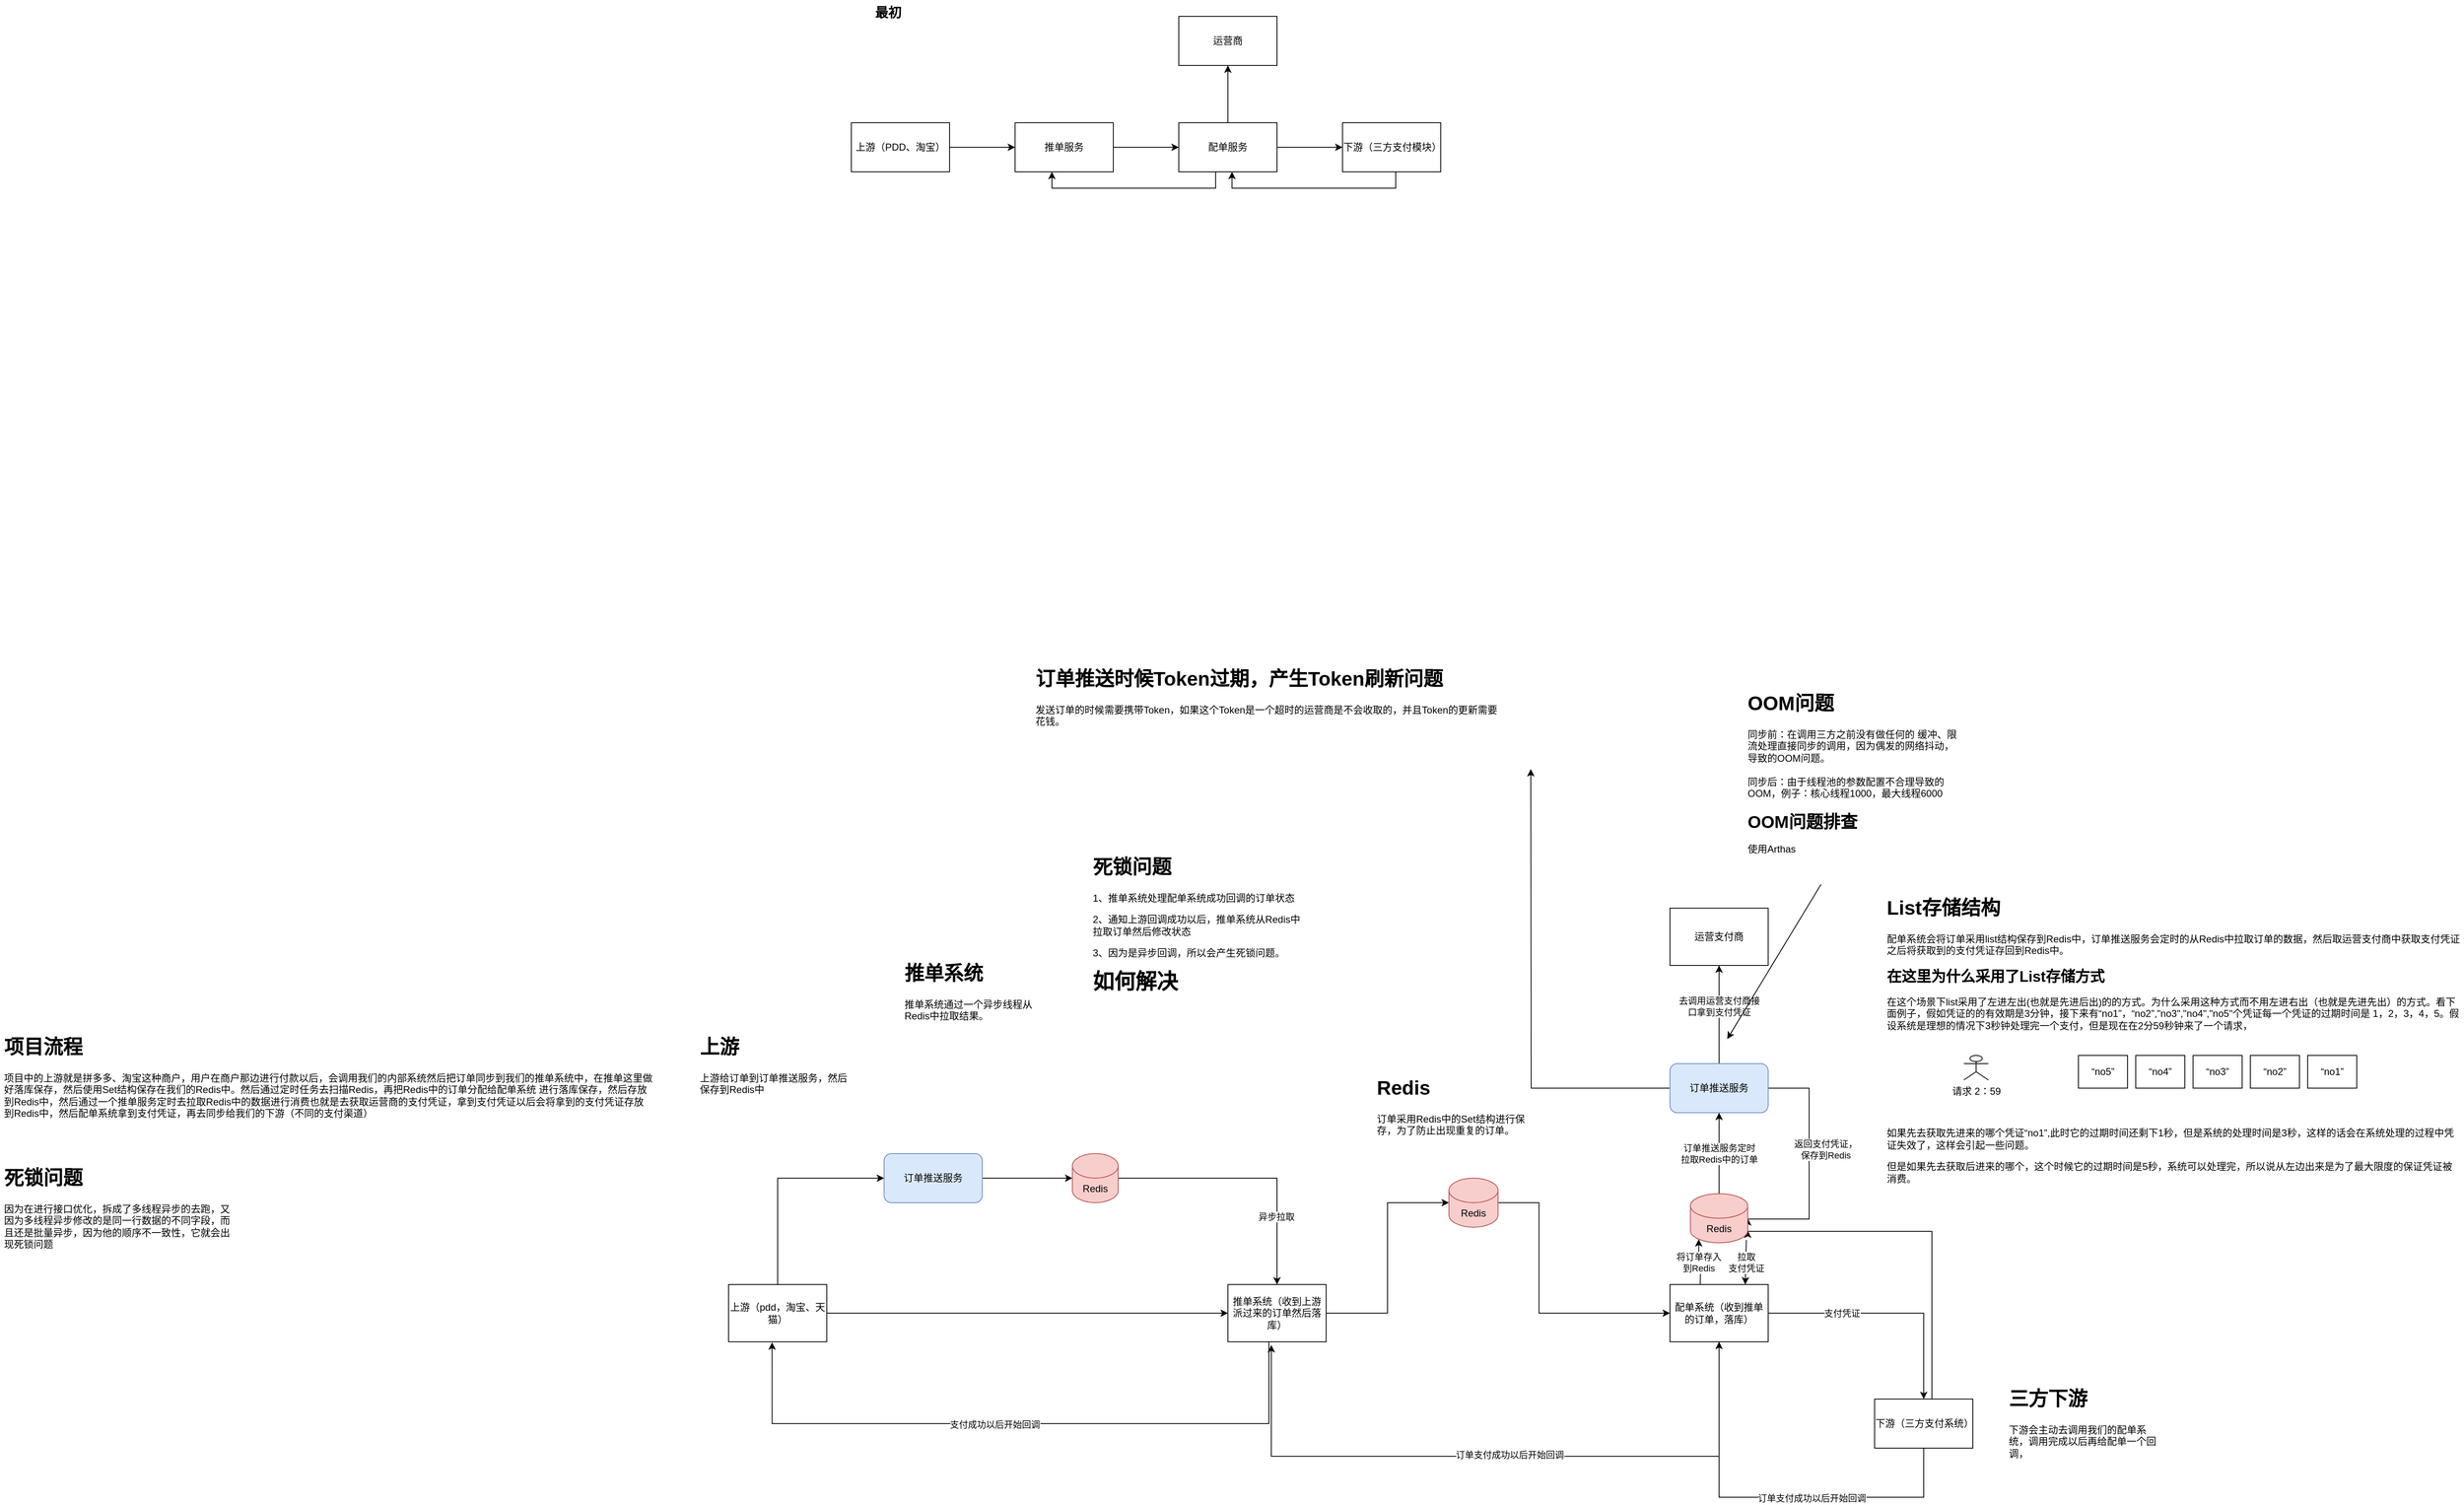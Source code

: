 <mxfile version="21.1.7" type="github">
  <diagram name="第 1 页" id="uLm2FXyUYoYFo3uHgV7U">
    <mxGraphModel dx="2704" dy="1718" grid="1" gridSize="10" guides="1" tooltips="1" connect="1" arrows="1" fold="1" page="1" pageScale="1" pageWidth="827" pageHeight="1169" math="0" shadow="0">
      <root>
        <mxCell id="0" />
        <mxCell id="1" parent="0" />
        <mxCell id="qJ08ZY0-j0J5e2I6gDsd-131" style="edgeStyle=orthogonalEdgeStyle;rounded=0;orthogonalLoop=1;jettySize=auto;html=1;entryX=0;entryY=0.5;entryDx=0;entryDy=0;" parent="1" source="qJ08ZY0-j0J5e2I6gDsd-43" target="qJ08ZY0-j0J5e2I6gDsd-52" edge="1">
          <mxGeometry relative="1" as="geometry" />
        </mxCell>
        <mxCell id="-pIriCkgyuHUq5zg52J8-3" style="edgeStyle=orthogonalEdgeStyle;rounded=0;orthogonalLoop=1;jettySize=auto;html=1;entryX=0;entryY=0.5;entryDx=0;entryDy=0;" edge="1" parent="1" source="qJ08ZY0-j0J5e2I6gDsd-43" target="qJ08ZY0-j0J5e2I6gDsd-96">
          <mxGeometry relative="1" as="geometry">
            <Array as="points">
              <mxPoint x="-90" y="620" />
            </Array>
          </mxGeometry>
        </mxCell>
        <mxCell id="qJ08ZY0-j0J5e2I6gDsd-43" value="上游（pdd，淘宝、天猫）" style="rounded=0;whiteSpace=wrap;html=1;" parent="1" vertex="1">
          <mxGeometry x="-150" y="750" width="120" height="70" as="geometry" />
        </mxCell>
        <mxCell id="qJ08ZY0-j0J5e2I6gDsd-78" style="edgeStyle=orthogonalEdgeStyle;rounded=0;orthogonalLoop=1;jettySize=auto;html=1;entryX=0;entryY=0.5;entryDx=0;entryDy=0;entryPerimeter=0;" parent="1" source="qJ08ZY0-j0J5e2I6gDsd-52" target="qJ08ZY0-j0J5e2I6gDsd-77" edge="1">
          <mxGeometry relative="1" as="geometry" />
        </mxCell>
        <mxCell id="-pIriCkgyuHUq5zg52J8-7" style="edgeStyle=orthogonalEdgeStyle;rounded=0;orthogonalLoop=1;jettySize=auto;html=1;entryX=0.443;entryY=1.011;entryDx=0;entryDy=0;entryPerimeter=0;" edge="1" parent="1" source="qJ08ZY0-j0J5e2I6gDsd-52" target="qJ08ZY0-j0J5e2I6gDsd-43">
          <mxGeometry relative="1" as="geometry">
            <Array as="points">
              <mxPoint x="510" y="920" />
              <mxPoint x="-97" y="920" />
            </Array>
          </mxGeometry>
        </mxCell>
        <mxCell id="-pIriCkgyuHUq5zg52J8-8" value="支付成功以后开始回调" style="edgeLabel;html=1;align=center;verticalAlign=middle;resizable=0;points=[];" vertex="1" connectable="0" parent="-pIriCkgyuHUq5zg52J8-7">
          <mxGeometry x="0.081" y="1" relative="1" as="geometry">
            <mxPoint as="offset" />
          </mxGeometry>
        </mxCell>
        <mxCell id="qJ08ZY0-j0J5e2I6gDsd-52" value="推单系统（收到上游派过来的订单然后落库）" style="rounded=0;whiteSpace=wrap;html=1;" parent="1" vertex="1">
          <mxGeometry x="460" y="750" width="120" height="70" as="geometry" />
        </mxCell>
        <mxCell id="qJ08ZY0-j0J5e2I6gDsd-57" style="edgeStyle=orthogonalEdgeStyle;rounded=0;orthogonalLoop=1;jettySize=auto;html=1;" parent="1" source="qJ08ZY0-j0J5e2I6gDsd-54" target="qJ08ZY0-j0J5e2I6gDsd-56" edge="1">
          <mxGeometry relative="1" as="geometry" />
        </mxCell>
        <mxCell id="qJ08ZY0-j0J5e2I6gDsd-101" value="支付凭证" style="edgeLabel;html=1;align=center;verticalAlign=middle;resizable=0;points=[];" parent="qJ08ZY0-j0J5e2I6gDsd-57" vertex="1" connectable="0">
          <mxGeometry x="-0.113" y="-1" relative="1" as="geometry">
            <mxPoint x="-41" y="-1" as="offset" />
          </mxGeometry>
        </mxCell>
        <mxCell id="qJ08ZY0-j0J5e2I6gDsd-84" style="edgeStyle=orthogonalEdgeStyle;rounded=0;orthogonalLoop=1;jettySize=auto;html=1;entryX=0.442;entryY=1.057;entryDx=0;entryDy=0;entryPerimeter=0;" parent="1" source="qJ08ZY0-j0J5e2I6gDsd-54" target="qJ08ZY0-j0J5e2I6gDsd-52" edge="1">
          <mxGeometry relative="1" as="geometry">
            <Array as="points">
              <mxPoint x="1060" y="960" />
              <mxPoint x="513" y="960" />
            </Array>
          </mxGeometry>
        </mxCell>
        <mxCell id="qJ08ZY0-j0J5e2I6gDsd-85" value="订单支付成功以后开始回调" style="edgeLabel;html=1;align=center;verticalAlign=middle;resizable=0;points=[];" parent="qJ08ZY0-j0J5e2I6gDsd-84" vertex="1" connectable="0">
          <mxGeometry x="-0.038" y="-2" relative="1" as="geometry">
            <mxPoint as="offset" />
          </mxGeometry>
        </mxCell>
        <mxCell id="qJ08ZY0-j0J5e2I6gDsd-137" value="将订单存入&lt;br&gt;到Redis" style="edgeStyle=orthogonalEdgeStyle;rounded=0;orthogonalLoop=1;jettySize=auto;html=1;entryX=0.145;entryY=1;entryDx=0;entryDy=-4.35;entryPerimeter=0;" parent="1" target="qJ08ZY0-j0J5e2I6gDsd-60" edge="1">
          <mxGeometry relative="1" as="geometry">
            <mxPoint x="1037" y="700" as="targetPoint" />
            <mxPoint x="1037" y="750" as="sourcePoint" />
          </mxGeometry>
        </mxCell>
        <mxCell id="qJ08ZY0-j0J5e2I6gDsd-54" value="配单系统（收到推单的订单，落库）" style="rounded=0;whiteSpace=wrap;html=1;" parent="1" vertex="1">
          <mxGeometry x="1000" y="750" width="120" height="70" as="geometry" />
        </mxCell>
        <mxCell id="qJ08ZY0-j0J5e2I6gDsd-75" style="edgeStyle=orthogonalEdgeStyle;rounded=0;orthogonalLoop=1;jettySize=auto;html=1;entryX=0.5;entryY=1;entryDx=0;entryDy=0;" parent="1" source="qJ08ZY0-j0J5e2I6gDsd-56" target="qJ08ZY0-j0J5e2I6gDsd-54" edge="1">
          <mxGeometry relative="1" as="geometry">
            <Array as="points">
              <mxPoint x="1310" y="1010" />
              <mxPoint x="1060" y="1010" />
            </Array>
          </mxGeometry>
        </mxCell>
        <mxCell id="qJ08ZY0-j0J5e2I6gDsd-76" value="订单支付成功以后开始回调" style="edgeLabel;html=1;align=center;verticalAlign=middle;resizable=0;points=[];" parent="qJ08ZY0-j0J5e2I6gDsd-75" vertex="1" connectable="0">
          <mxGeometry x="-0.211" y="1" relative="1" as="geometry">
            <mxPoint as="offset" />
          </mxGeometry>
        </mxCell>
        <mxCell id="qJ08ZY0-j0J5e2I6gDsd-102" style="edgeStyle=orthogonalEdgeStyle;rounded=0;orthogonalLoop=1;jettySize=auto;html=1;entryX=1;entryY=1;entryDx=0;entryDy=-15;entryPerimeter=0;" parent="1" source="qJ08ZY0-j0J5e2I6gDsd-56" target="qJ08ZY0-j0J5e2I6gDsd-60" edge="1">
          <mxGeometry relative="1" as="geometry">
            <Array as="points">
              <mxPoint x="1320" y="685" />
            </Array>
          </mxGeometry>
        </mxCell>
        <mxCell id="qJ08ZY0-j0J5e2I6gDsd-56" value="下游（三方支付系统）" style="rounded=0;whiteSpace=wrap;html=1;" parent="1" vertex="1">
          <mxGeometry x="1250" y="890" width="120" height="60" as="geometry" />
        </mxCell>
        <mxCell id="qJ08ZY0-j0J5e2I6gDsd-69" style="edgeStyle=orthogonalEdgeStyle;rounded=0;orthogonalLoop=1;jettySize=auto;html=1;" parent="1" source="qJ08ZY0-j0J5e2I6gDsd-58" target="qJ08ZY0-j0J5e2I6gDsd-62" edge="1">
          <mxGeometry relative="1" as="geometry" />
        </mxCell>
        <mxCell id="qJ08ZY0-j0J5e2I6gDsd-74" value="去调用运营支付商接&lt;br&gt;口拿到支付凭证" style="edgeLabel;html=1;align=center;verticalAlign=middle;resizable=0;points=[];" parent="qJ08ZY0-j0J5e2I6gDsd-69" vertex="1" connectable="0">
          <mxGeometry x="0.265" y="-1" relative="1" as="geometry">
            <mxPoint x="-1" y="6" as="offset" />
          </mxGeometry>
        </mxCell>
        <mxCell id="qJ08ZY0-j0J5e2I6gDsd-72" value="返回支付凭证，&lt;br&gt;保存到Redis" style="edgeStyle=orthogonalEdgeStyle;rounded=0;orthogonalLoop=1;jettySize=auto;html=1;entryX=1;entryY=0.5;entryDx=0;entryDy=0;entryPerimeter=0;" parent="1" source="qJ08ZY0-j0J5e2I6gDsd-58" target="qJ08ZY0-j0J5e2I6gDsd-60" edge="1">
          <mxGeometry x="-0.13" y="20" relative="1" as="geometry">
            <Array as="points">
              <mxPoint x="1170" y="510" />
              <mxPoint x="1170" y="670" />
            </Array>
            <mxPoint as="offset" />
          </mxGeometry>
        </mxCell>
        <mxCell id="qJ08ZY0-j0J5e2I6gDsd-111" style="edgeStyle=orthogonalEdgeStyle;rounded=0;orthogonalLoop=1;jettySize=auto;html=1;" parent="1" source="qJ08ZY0-j0J5e2I6gDsd-58" edge="1">
          <mxGeometry relative="1" as="geometry">
            <mxPoint x="830" y="120" as="targetPoint" />
          </mxGeometry>
        </mxCell>
        <mxCell id="qJ08ZY0-j0J5e2I6gDsd-58" value="订单推送服务" style="rounded=1;whiteSpace=wrap;html=1;fillColor=#dae8fc;strokeColor=#6c8ebf;" parent="1" vertex="1">
          <mxGeometry x="1000" y="480" width="120" height="60" as="geometry" />
        </mxCell>
        <mxCell id="qJ08ZY0-j0J5e2I6gDsd-70" value="订单推送服务定时&lt;br&gt;拉取Redis中的订单" style="edgeStyle=orthogonalEdgeStyle;rounded=0;orthogonalLoop=1;jettySize=auto;html=1;" parent="1" source="qJ08ZY0-j0J5e2I6gDsd-60" target="qJ08ZY0-j0J5e2I6gDsd-58" edge="1">
          <mxGeometry relative="1" as="geometry" />
        </mxCell>
        <mxCell id="qJ08ZY0-j0J5e2I6gDsd-60" value="Redis" style="shape=cylinder3;whiteSpace=wrap;html=1;boundedLbl=1;backgroundOutline=1;size=15;fillColor=#f8cecc;strokeColor=#b85450;" parent="1" vertex="1">
          <mxGeometry x="1025" y="639" width="70" height="60" as="geometry" />
        </mxCell>
        <mxCell id="qJ08ZY0-j0J5e2I6gDsd-62" value="运营支付商" style="rounded=0;whiteSpace=wrap;html=1;" parent="1" vertex="1">
          <mxGeometry x="1000" y="290" width="120" height="70" as="geometry" />
        </mxCell>
        <mxCell id="qJ08ZY0-j0J5e2I6gDsd-73" value="" style="group" parent="1" vertex="1" connectable="0">
          <mxGeometry y="-820" width="720" height="230" as="geometry" />
        </mxCell>
        <mxCell id="qJ08ZY0-j0J5e2I6gDsd-1" value="上游（PDD、淘宝）" style="rounded=0;whiteSpace=wrap;html=1;" parent="qJ08ZY0-j0J5e2I6gDsd-73" vertex="1">
          <mxGeometry y="150" width="120" height="60" as="geometry" />
        </mxCell>
        <mxCell id="qJ08ZY0-j0J5e2I6gDsd-2" value="推单服务" style="rounded=0;whiteSpace=wrap;html=1;" parent="qJ08ZY0-j0J5e2I6gDsd-73" vertex="1">
          <mxGeometry x="200" y="150" width="120" height="60" as="geometry" />
        </mxCell>
        <mxCell id="qJ08ZY0-j0J5e2I6gDsd-5" style="edgeStyle=orthogonalEdgeStyle;rounded=0;orthogonalLoop=1;jettySize=auto;html=1;entryX=0;entryY=0.5;entryDx=0;entryDy=0;" parent="qJ08ZY0-j0J5e2I6gDsd-73" source="qJ08ZY0-j0J5e2I6gDsd-1" target="qJ08ZY0-j0J5e2I6gDsd-2" edge="1">
          <mxGeometry relative="1" as="geometry" />
        </mxCell>
        <mxCell id="qJ08ZY0-j0J5e2I6gDsd-3" value="最初" style="text;html=1;strokeColor=none;fillColor=none;align=center;verticalAlign=middle;whiteSpace=wrap;rounded=0;fontSize=16;fontStyle=1" parent="qJ08ZY0-j0J5e2I6gDsd-73" vertex="1">
          <mxGeometry width="90" height="30" as="geometry" />
        </mxCell>
        <mxCell id="qJ08ZY0-j0J5e2I6gDsd-6" value="配单服务" style="rounded=0;whiteSpace=wrap;html=1;" parent="qJ08ZY0-j0J5e2I6gDsd-73" vertex="1">
          <mxGeometry x="400" y="150" width="120" height="60" as="geometry" />
        </mxCell>
        <mxCell id="qJ08ZY0-j0J5e2I6gDsd-7" style="edgeStyle=orthogonalEdgeStyle;rounded=0;orthogonalLoop=1;jettySize=auto;html=1;entryX=0;entryY=0.5;entryDx=0;entryDy=0;" parent="qJ08ZY0-j0J5e2I6gDsd-73" source="qJ08ZY0-j0J5e2I6gDsd-2" target="qJ08ZY0-j0J5e2I6gDsd-6" edge="1">
          <mxGeometry relative="1" as="geometry" />
        </mxCell>
        <mxCell id="qJ08ZY0-j0J5e2I6gDsd-12" style="edgeStyle=orthogonalEdgeStyle;rounded=0;orthogonalLoop=1;jettySize=auto;html=1;entryX=0.5;entryY=1;entryDx=0;entryDy=0;" parent="qJ08ZY0-j0J5e2I6gDsd-73" edge="1">
          <mxGeometry relative="1" as="geometry">
            <mxPoint x="665" y="210" as="sourcePoint" />
            <mxPoint x="465" y="210" as="targetPoint" />
            <Array as="points">
              <mxPoint x="665" y="230" />
              <mxPoint x="465" y="230" />
            </Array>
          </mxGeometry>
        </mxCell>
        <mxCell id="qJ08ZY0-j0J5e2I6gDsd-8" value="下游（三方支付模块）" style="rounded=0;whiteSpace=wrap;html=1;" parent="qJ08ZY0-j0J5e2I6gDsd-73" vertex="1">
          <mxGeometry x="600" y="150" width="120" height="60" as="geometry" />
        </mxCell>
        <mxCell id="qJ08ZY0-j0J5e2I6gDsd-9" style="edgeStyle=orthogonalEdgeStyle;rounded=0;orthogonalLoop=1;jettySize=auto;html=1;entryX=0;entryY=0.5;entryDx=0;entryDy=0;" parent="qJ08ZY0-j0J5e2I6gDsd-73" source="qJ08ZY0-j0J5e2I6gDsd-6" target="qJ08ZY0-j0J5e2I6gDsd-8" edge="1">
          <mxGeometry relative="1" as="geometry" />
        </mxCell>
        <mxCell id="qJ08ZY0-j0J5e2I6gDsd-10" value="运营商" style="rounded=0;whiteSpace=wrap;html=1;" parent="qJ08ZY0-j0J5e2I6gDsd-73" vertex="1">
          <mxGeometry x="400" y="20" width="120" height="60" as="geometry" />
        </mxCell>
        <mxCell id="qJ08ZY0-j0J5e2I6gDsd-11" style="edgeStyle=orthogonalEdgeStyle;rounded=0;orthogonalLoop=1;jettySize=auto;html=1;entryX=0.5;entryY=1;entryDx=0;entryDy=0;" parent="qJ08ZY0-j0J5e2I6gDsd-73" source="qJ08ZY0-j0J5e2I6gDsd-6" target="qJ08ZY0-j0J5e2I6gDsd-10" edge="1">
          <mxGeometry relative="1" as="geometry" />
        </mxCell>
        <mxCell id="qJ08ZY0-j0J5e2I6gDsd-13" style="edgeStyle=orthogonalEdgeStyle;rounded=0;orthogonalLoop=1;jettySize=auto;html=1;entryX=0.5;entryY=1;entryDx=0;entryDy=0;" parent="qJ08ZY0-j0J5e2I6gDsd-73" edge="1">
          <mxGeometry relative="1" as="geometry">
            <mxPoint x="445" y="210" as="sourcePoint" />
            <mxPoint x="245" y="210" as="targetPoint" />
            <Array as="points">
              <mxPoint x="445" y="230" />
              <mxPoint x="245" y="230" />
            </Array>
          </mxGeometry>
        </mxCell>
        <mxCell id="qJ08ZY0-j0J5e2I6gDsd-79" style="edgeStyle=orthogonalEdgeStyle;rounded=0;orthogonalLoop=1;jettySize=auto;html=1;" parent="1" source="qJ08ZY0-j0J5e2I6gDsd-77" target="qJ08ZY0-j0J5e2I6gDsd-54" edge="1">
          <mxGeometry relative="1" as="geometry">
            <Array as="points">
              <mxPoint x="840" y="650" />
              <mxPoint x="840" y="785" />
            </Array>
          </mxGeometry>
        </mxCell>
        <mxCell id="qJ08ZY0-j0J5e2I6gDsd-77" value="Redis" style="shape=cylinder3;whiteSpace=wrap;html=1;boundedLbl=1;backgroundOutline=1;size=15;fillColor=#f8cecc;strokeColor=#b85450;" parent="1" vertex="1">
          <mxGeometry x="730" y="620" width="60" height="60" as="geometry" />
        </mxCell>
        <mxCell id="qJ08ZY0-j0J5e2I6gDsd-81" value="&lt;h1&gt;Redis&lt;/h1&gt;&lt;div&gt;订单采用Redis中的Set结构进行保存，为了防止出现重复的订单。&lt;/div&gt;" style="text;html=1;strokeColor=none;fillColor=none;spacing=5;spacingTop=-20;whiteSpace=wrap;overflow=hidden;rounded=0;" parent="1" vertex="1">
          <mxGeometry x="637" y="490" width="190" height="120" as="geometry" />
        </mxCell>
        <mxCell id="qJ08ZY0-j0J5e2I6gDsd-94" value="&lt;h1&gt;死锁问题&lt;/h1&gt;&lt;p&gt;1、推单系统处理配单系统成功回调的订单状态&lt;/p&gt;&lt;p&gt;2、通知上游回调成功以后，推单系统从Redis中拉取订单然后修改状态&lt;/p&gt;&lt;p&gt;3、因为是异步回调，所以会产生死锁问题。&lt;/p&gt;&lt;p&gt;&lt;b&gt;&lt;font style=&quot;font-size: 26px;&quot;&gt;如何解决&lt;/font&gt;&lt;/b&gt;&lt;/p&gt;&lt;p&gt;&lt;span style=&quot;font-size: 11px;&quot;&gt;&amp;nbsp;&lt;/span&gt;&lt;/p&gt;" style="text;html=1;strokeColor=none;fillColor=none;spacing=5;spacingTop=-20;whiteSpace=wrap;overflow=hidden;rounded=0;" parent="1" vertex="1">
          <mxGeometry x="290" y="220" width="270" height="310" as="geometry" />
        </mxCell>
        <mxCell id="-pIriCkgyuHUq5zg52J8-5" style="edgeStyle=orthogonalEdgeStyle;rounded=0;orthogonalLoop=1;jettySize=auto;html=1;entryX=0.5;entryY=0;entryDx=0;entryDy=0;" edge="1" parent="1" source="qJ08ZY0-j0J5e2I6gDsd-95" target="qJ08ZY0-j0J5e2I6gDsd-52">
          <mxGeometry relative="1" as="geometry" />
        </mxCell>
        <mxCell id="-pIriCkgyuHUq5zg52J8-6" value="异步拉取" style="edgeLabel;html=1;align=center;verticalAlign=middle;resizable=0;points=[];" vertex="1" connectable="0" parent="-pIriCkgyuHUq5zg52J8-5">
          <mxGeometry x="0.488" y="-1" relative="1" as="geometry">
            <mxPoint as="offset" />
          </mxGeometry>
        </mxCell>
        <mxCell id="qJ08ZY0-j0J5e2I6gDsd-95" value="Redis" style="shape=cylinder3;whiteSpace=wrap;html=1;boundedLbl=1;backgroundOutline=1;size=15;fillColor=#f8cecc;strokeColor=#b85450;" parent="1" vertex="1">
          <mxGeometry x="270" y="590" width="56" height="60" as="geometry" />
        </mxCell>
        <mxCell id="-pIriCkgyuHUq5zg52J8-4" style="edgeStyle=orthogonalEdgeStyle;rounded=0;orthogonalLoop=1;jettySize=auto;html=1;entryX=0;entryY=0.5;entryDx=0;entryDy=0;entryPerimeter=0;" edge="1" parent="1" source="qJ08ZY0-j0J5e2I6gDsd-96" target="qJ08ZY0-j0J5e2I6gDsd-95">
          <mxGeometry relative="1" as="geometry" />
        </mxCell>
        <mxCell id="qJ08ZY0-j0J5e2I6gDsd-96" value="订单推送服务" style="rounded=1;whiteSpace=wrap;html=1;fillColor=#dae8fc;strokeColor=#6c8ebf;" parent="1" vertex="1">
          <mxGeometry x="40" y="590" width="120" height="60" as="geometry" />
        </mxCell>
        <mxCell id="qJ08ZY0-j0J5e2I6gDsd-99" value="&lt;h1&gt;上游&lt;/h1&gt;&lt;div&gt;上游给订单到订单推送服务，然后保存到Redis中&lt;/div&gt;" style="text;html=1;strokeColor=none;fillColor=none;spacing=5;spacingTop=-20;whiteSpace=wrap;overflow=hidden;rounded=0;" parent="1" vertex="1">
          <mxGeometry x="-190" y="440" width="190" height="120" as="geometry" />
        </mxCell>
        <mxCell id="qJ08ZY0-j0J5e2I6gDsd-100" value="&lt;h1&gt;推单系统&lt;/h1&gt;&lt;p&gt;推单系统通过一个异步线程从Redis中拉取结果。&lt;/p&gt;" style="text;html=1;strokeColor=none;fillColor=none;spacing=5;spacingTop=-20;whiteSpace=wrap;overflow=hidden;rounded=0;" parent="1" vertex="1">
          <mxGeometry x="60" y="350" width="190" height="120" as="geometry" />
        </mxCell>
        <mxCell id="qJ08ZY0-j0J5e2I6gDsd-110" value="" style="group" parent="1" vertex="1" connectable="0">
          <mxGeometry x="1260" y="270" width="709" height="370" as="geometry" />
        </mxCell>
        <mxCell id="qJ08ZY0-j0J5e2I6gDsd-71" value="&lt;h1&gt;List存储结构&lt;/h1&gt;&lt;p&gt;配单系统会将订单采用list结构保存到Redis中，订单推送服务会定时的从Redis中拉取订单的数据，然后取运营支付商中获取支付凭证之后将获取到的支付凭证存回到Redis中。&lt;br&gt;&lt;br&gt;&lt;span style=&quot;font-size: 18px;&quot;&gt;&lt;b&gt;在这里为什么采用了List存储方式&lt;/b&gt;&lt;/span&gt;&lt;/p&gt;&lt;p&gt;在这个场景下list采用了左进左出(也就是先进后出)的的方式。为什么采用这种方式而不用左进右出（也就是先进先出）的方式。看下面例子，假如凭证的的有效期是3分钟，接下来有“no1”，“no2”,&quot;no3&quot;,&quot;no4&quot;,&quot;no5&quot;个凭证每一个凭证的过期时间是 1，2，3，4，5。假设系统是理想的情况下3秒钟处理完一个支付，但是现在在2分59秒钟来了一个请求，&lt;/p&gt;&lt;p&gt;&lt;br&gt;&lt;/p&gt;&lt;p&gt;&lt;br&gt;&lt;/p&gt;&lt;p&gt;&lt;br&gt;&lt;/p&gt;&lt;p&gt;&lt;br&gt;&lt;/p&gt;&lt;p&gt;如果先去获取先进来的哪个凭证“no1”,此时它的过期时间还剩下1秒，但是系统的处理时间是3秒，这样的话会在系统处理的过程中凭证失效了，这样会引起一些问题。&lt;/p&gt;&lt;p&gt;但是如果先去获取后进来的哪个，这个时候它的过期时间是5秒，系统可以处理完，所以说从左边出来是为了最大限度的保证凭证被消费。&lt;/p&gt;&lt;p&gt;&lt;br&gt;&lt;/p&gt;" style="text;html=1;strokeColor=none;fillColor=none;spacing=5;spacingTop=-20;whiteSpace=wrap;overflow=hidden;rounded=0;" parent="qJ08ZY0-j0J5e2I6gDsd-110" vertex="1">
          <mxGeometry width="709" height="370" as="geometry" />
        </mxCell>
        <mxCell id="qJ08ZY0-j0J5e2I6gDsd-103" value="请求 2：59" style="shape=umlActor;verticalLabelPosition=bottom;verticalAlign=top;html=1;outlineConnect=0;" parent="qJ08ZY0-j0J5e2I6gDsd-110" vertex="1">
          <mxGeometry x="99" y="200" width="30" height="30" as="geometry" />
        </mxCell>
        <mxCell id="qJ08ZY0-j0J5e2I6gDsd-104" value="“no5”" style="rounded=0;whiteSpace=wrap;html=1;" parent="qJ08ZY0-j0J5e2I6gDsd-110" vertex="1">
          <mxGeometry x="239" y="200" width="60" height="40" as="geometry" />
        </mxCell>
        <mxCell id="qJ08ZY0-j0J5e2I6gDsd-105" value="“no3”" style="rounded=0;whiteSpace=wrap;html=1;" parent="qJ08ZY0-j0J5e2I6gDsd-110" vertex="1">
          <mxGeometry x="379" y="200" width="60" height="40" as="geometry" />
        </mxCell>
        <mxCell id="qJ08ZY0-j0J5e2I6gDsd-106" value="“no4”" style="rounded=0;whiteSpace=wrap;html=1;" parent="qJ08ZY0-j0J5e2I6gDsd-110" vertex="1">
          <mxGeometry x="309" y="200" width="60" height="40" as="geometry" />
        </mxCell>
        <mxCell id="qJ08ZY0-j0J5e2I6gDsd-108" value="“no2”" style="rounded=0;whiteSpace=wrap;html=1;" parent="qJ08ZY0-j0J5e2I6gDsd-110" vertex="1">
          <mxGeometry x="449" y="200" width="60" height="40" as="geometry" />
        </mxCell>
        <mxCell id="qJ08ZY0-j0J5e2I6gDsd-109" value="“no1”" style="rounded=0;whiteSpace=wrap;html=1;" parent="qJ08ZY0-j0J5e2I6gDsd-110" vertex="1">
          <mxGeometry x="519" y="200" width="60" height="40" as="geometry" />
        </mxCell>
        <mxCell id="qJ08ZY0-j0J5e2I6gDsd-120" value="&lt;h1&gt;订单推送时候Token过期，产生Token刷新问题&lt;/h1&gt;&lt;div&gt;发送订单的时候需要携带Token，如果这个Token是一个超时的运营商是不会收取的，并且Token的更新需要花钱。&lt;/div&gt;&lt;div&gt;&lt;br&gt;&lt;/div&gt;&lt;div&gt;&lt;br&gt;&lt;/div&gt;&lt;p&gt;&lt;br&gt;&lt;/p&gt;" style="text;html=1;strokeColor=none;fillColor=none;spacing=5;spacingTop=-20;whiteSpace=wrap;overflow=hidden;rounded=0;" parent="1" vertex="1">
          <mxGeometry x="220" y="-10" width="580" height="120" as="geometry" />
        </mxCell>
        <mxCell id="qJ08ZY0-j0J5e2I6gDsd-122" value="&lt;h1&gt;三方下游&lt;/h1&gt;&lt;div&gt;下游会主动去调用我们的配单系统，调用完成以后再给配单一个回调，&lt;/div&gt;" style="text;html=1;strokeColor=none;fillColor=none;spacing=5;spacingTop=-20;whiteSpace=wrap;overflow=hidden;rounded=0;" parent="1" vertex="1">
          <mxGeometry x="1409" y="870" width="190" height="120" as="geometry" />
        </mxCell>
        <mxCell id="qJ08ZY0-j0J5e2I6gDsd-133" value="&lt;h1&gt;项目流程&lt;/h1&gt;&lt;div&gt;项目中的上游就是拼多多、淘宝这种商户，用户在商户那边进行付款以后，会调用我们的内部系统然后把订单同步到我们的推单系统中，在推单这里做好落库保存，然后使用Set结构保存在我们的Redis中。然后通过定时任务去扫描Redis，再把Redis中的订单分配给配单系统 进行落库保存，然后存放到Redis中，然后通过一个推单服务定时去拉取Redis中的数据进行消费也就是去获取运营商的支付凭证，拿到支付凭证以后会将拿到的支付凭证存放到Redis中，然后配单系统拿到支付凭证，再去同步给我们的下游（不同的支付渠道）&lt;/div&gt;" style="text;html=1;strokeColor=none;fillColor=none;spacing=5;spacingTop=-20;whiteSpace=wrap;overflow=hidden;rounded=0;" parent="1" vertex="1">
          <mxGeometry x="-1040" y="440" width="800" height="120" as="geometry" />
        </mxCell>
        <mxCell id="qJ08ZY0-j0J5e2I6gDsd-134" value="&lt;h1&gt;死锁问题&lt;/h1&gt;&lt;div&gt;因为在进行接口优化，拆成了多线程异步的去跑，又因为多线程异步修改的是同一行数据的不同字段，而且还是批量异步，因为他的顺序不一致性，它就会出现死锁问题&lt;/div&gt;" style="text;html=1;strokeColor=none;fillColor=none;spacing=5;spacingTop=-20;whiteSpace=wrap;overflow=hidden;rounded=0;" parent="1" vertex="1">
          <mxGeometry x="-1040" y="600" width="290" height="120" as="geometry" />
        </mxCell>
        <mxCell id="qJ08ZY0-j0J5e2I6gDsd-135" value="拉取&lt;br&gt;支付凭证" style="endArrow=classic;html=1;rounded=0;exitX=0.855;exitY=1;exitDx=0;exitDy=-4.35;exitPerimeter=0;" parent="1" edge="1">
          <mxGeometry width="50" height="50" relative="1" as="geometry">
            <mxPoint x="1093.3" y="695.65" as="sourcePoint" />
            <mxPoint x="1092" y="750" as="targetPoint" />
            <Array as="points" />
          </mxGeometry>
        </mxCell>
        <mxCell id="qJ08ZY0-j0J5e2I6gDsd-139" value="&lt;h1&gt;OOM问题&lt;/h1&gt;&lt;div&gt;同步前：在调用三方之前没有做任何的 缓冲、限流处理直接同步的调用，因为偶发的网络抖动，导致的OOM问题。&lt;/div&gt;&lt;div&gt;&lt;br&gt;&lt;/div&gt;&lt;div&gt;同步后：由于线程池的参数配置不合理导致的OOM，例子：核心线程1000，最大线程6000&lt;/div&gt;&lt;div&gt;&lt;br&gt;&lt;/div&gt;&lt;div&gt;&lt;font style=&quot;font-size: 21px;&quot;&gt;&lt;b&gt;OOM问题排查&lt;/b&gt;&lt;/font&gt;&lt;/div&gt;&lt;div&gt;&lt;br&gt;&lt;/div&gt;&lt;div&gt;&lt;font style=&quot;font-size: 12px;&quot;&gt;使用Arthas&lt;/font&gt;&lt;/div&gt;" style="text;html=1;strokeColor=none;fillColor=none;spacing=5;spacingTop=-20;whiteSpace=wrap;overflow=hidden;rounded=0;" parent="1" vertex="1">
          <mxGeometry x="1090" y="20" width="270" height="240" as="geometry" />
        </mxCell>
        <mxCell id="qJ08ZY0-j0J5e2I6gDsd-140" value="" style="endArrow=classic;html=1;rounded=0;exitX=0.35;exitY=1.004;exitDx=0;exitDy=0;exitPerimeter=0;" parent="1" source="qJ08ZY0-j0J5e2I6gDsd-139" edge="1">
          <mxGeometry width="50" height="50" relative="1" as="geometry">
            <mxPoint x="1180" y="290" as="sourcePoint" />
            <mxPoint x="1070" y="450" as="targetPoint" />
          </mxGeometry>
        </mxCell>
      </root>
    </mxGraphModel>
  </diagram>
</mxfile>
